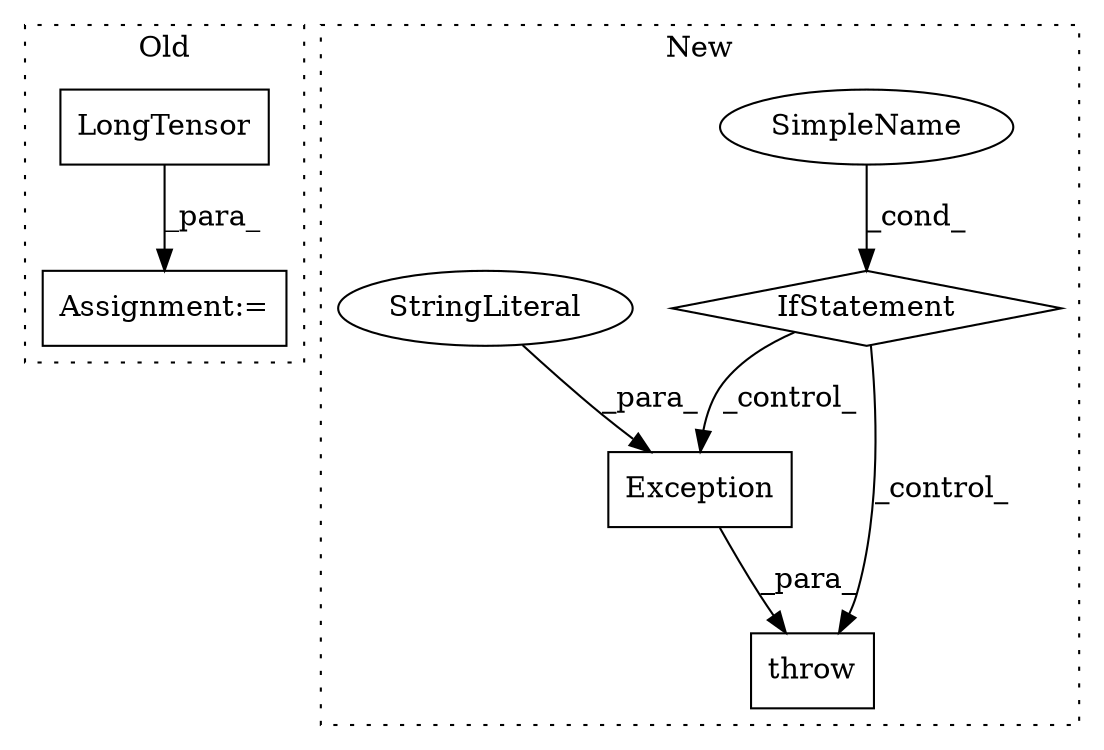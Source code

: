 digraph G {
subgraph cluster0 {
1 [label="LongTensor" a="32" s="8572,8594" l="11,1" shape="box"];
3 [label="Assignment:=" a="7" s="8565" l="1" shape="box"];
label = "Old";
style="dotted";
}
subgraph cluster1 {
2 [label="throw" a="53" s="8682" l="6" shape="box"];
4 [label="Exception" a="32" s="8688,8715" l="10,1" shape="box"];
5 [label="IfStatement" a="25" s="8443,8471" l="4,2" shape="diamond"];
6 [label="SimpleName" a="42" s="" l="" shape="ellipse"];
7 [label="StringLiteral" a="45" s="8698" l="17" shape="ellipse"];
label = "New";
style="dotted";
}
1 -> 3 [label="_para_"];
4 -> 2 [label="_para_"];
5 -> 2 [label="_control_"];
5 -> 4 [label="_control_"];
6 -> 5 [label="_cond_"];
7 -> 4 [label="_para_"];
}